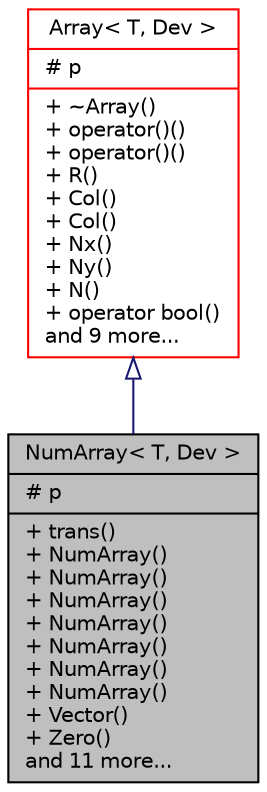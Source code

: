 digraph "NumArray&lt; T, Dev &gt;"
{
 // INTERACTIVE_SVG=YES
  bgcolor="transparent";
  edge [fontname="Helvetica",fontsize="10",labelfontname="Helvetica",labelfontsize="10"];
  node [fontname="Helvetica",fontsize="10",shape=record];
  Node11 [label="{NumArray\< T, Dev \>\n|# p\l|+ trans()\l+ NumArray()\l+ NumArray()\l+ NumArray()\l+ NumArray()\l+ NumArray()\l+ NumArray()\l+ NumArray()\l+ Vector()\l+ Zero()\land 11 more...\l}",height=0.2,width=0.4,color="black", fillcolor="grey75", style="filled", fontcolor="black"];
  Node12 -> Node11 [dir="back",color="midnightblue",fontsize="10",style="solid",arrowtail="onormal",fontname="Helvetica"];
  Node12 [label="{Array\< T, Dev \>\n|# p\l|+ ~Array()\l+ operator()()\l+ operator()()\l+ R()\l+ Col()\l+ Col()\l+ Nx()\l+ Ny()\l+ N()\l+ operator bool()\land 9 more...\l}",height=0.2,width=0.4,color="red",URL="$d5/d21/class_array.html"];
}
